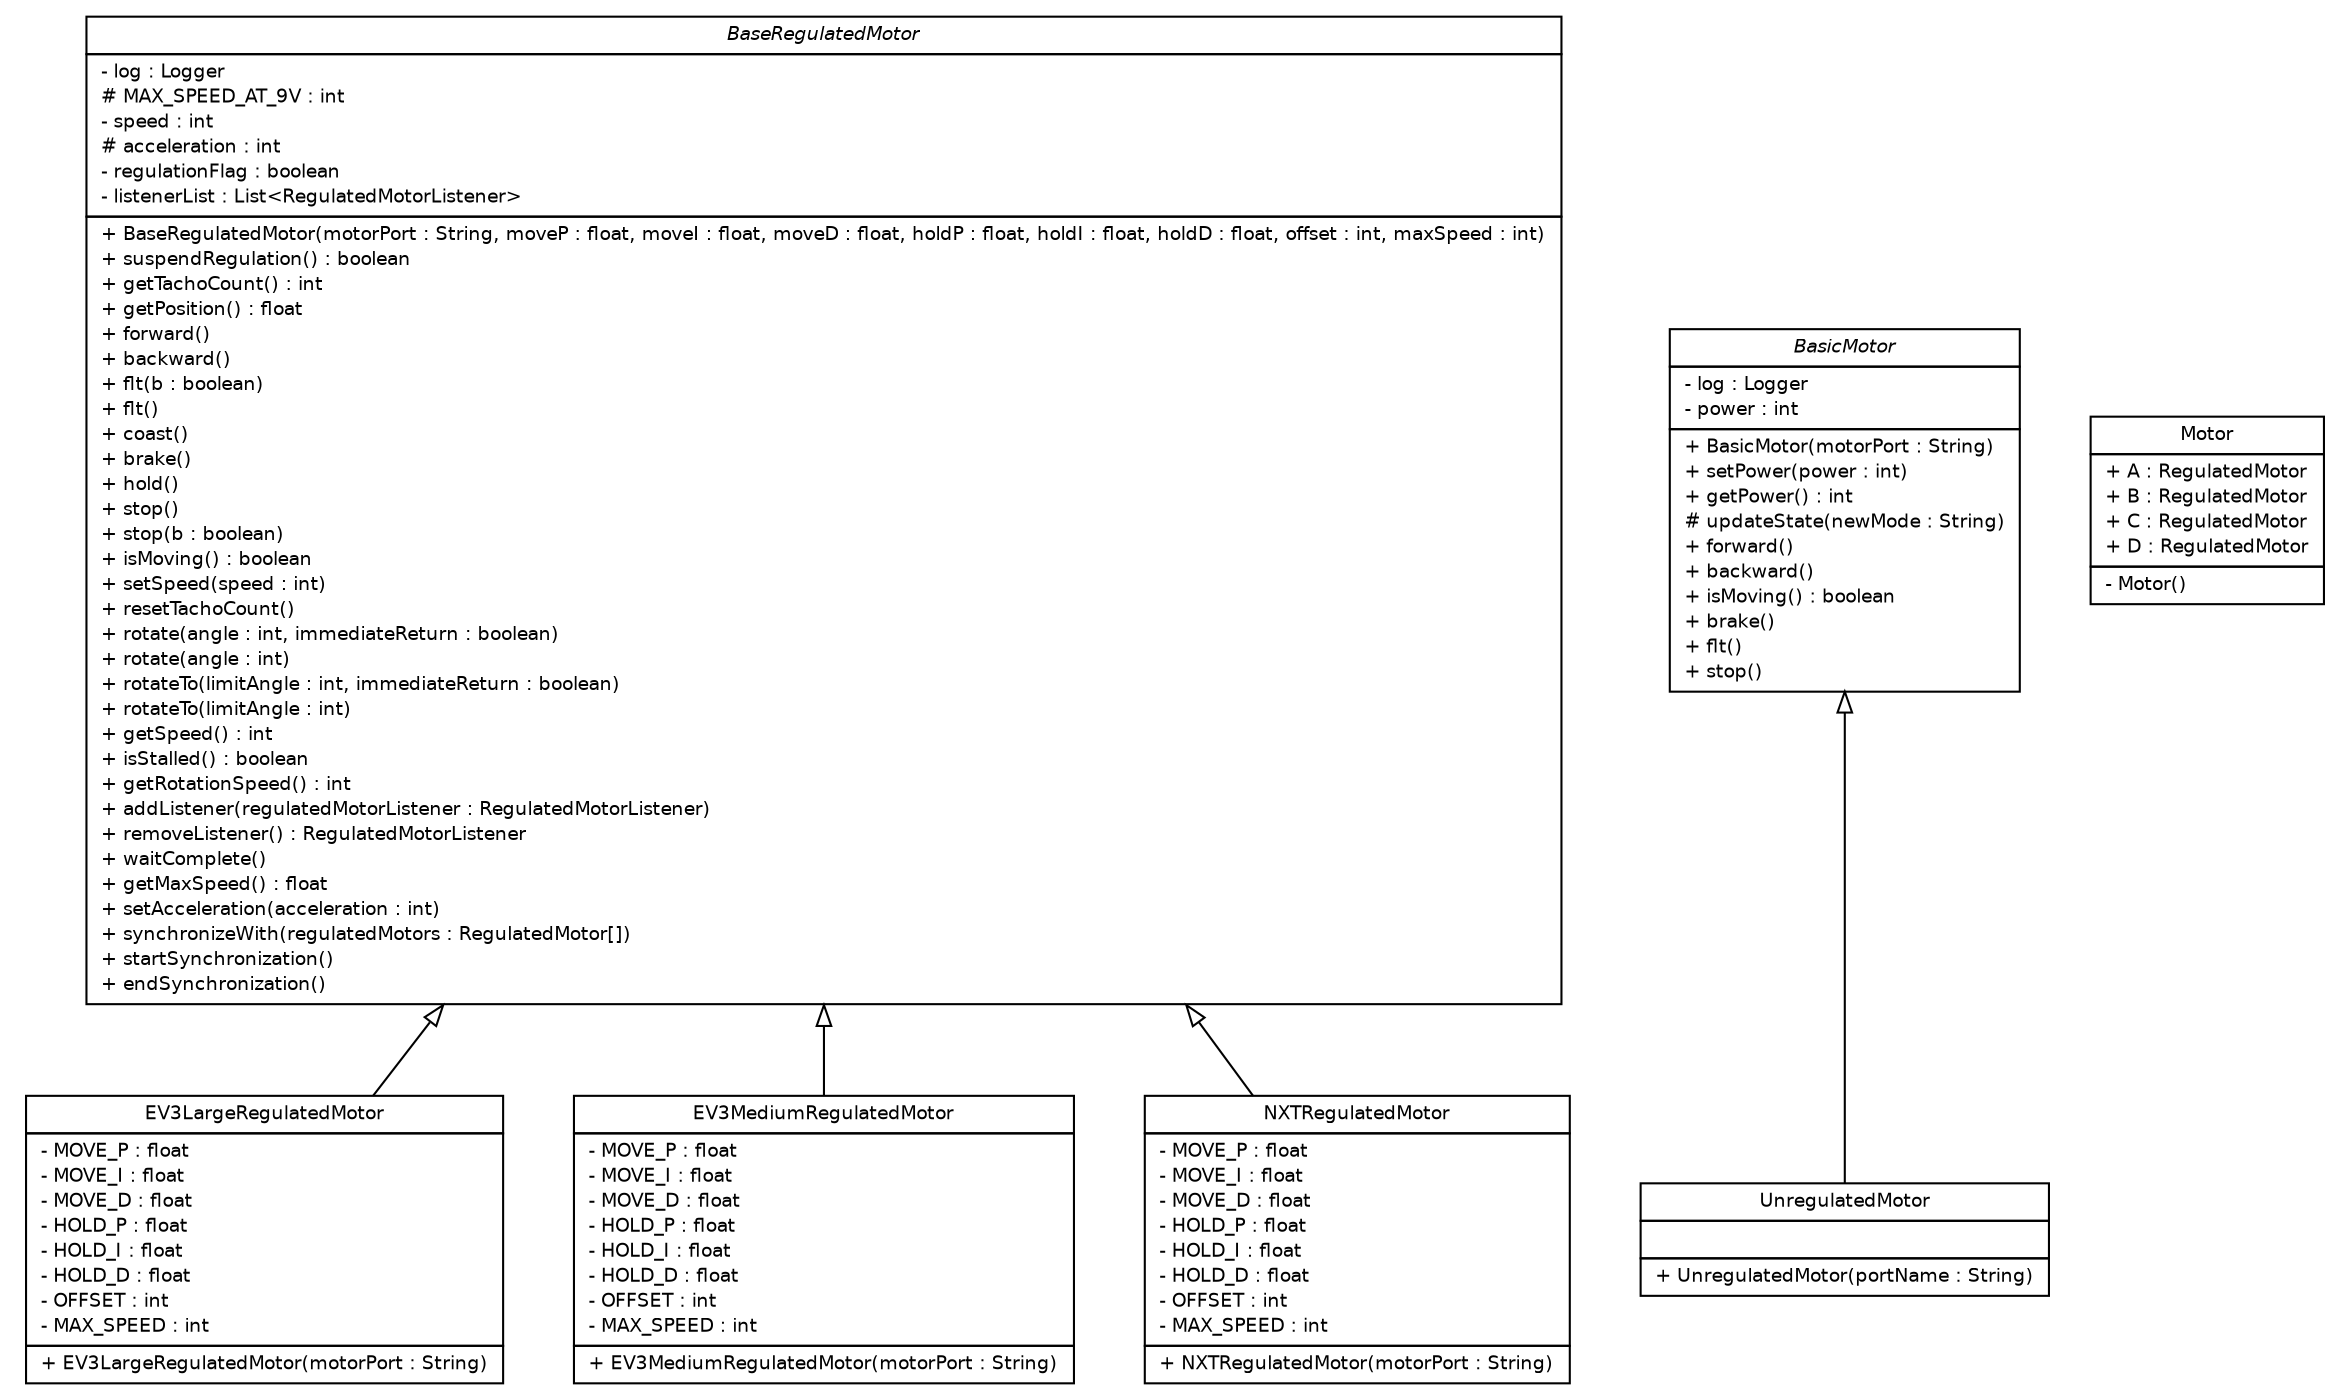 #!/usr/local/bin/dot
#
# Class diagram 
# Generated by UMLGraph version R5_6-24-gf6e263 (http://www.umlgraph.org/)
#

digraph G {
	edge [fontname="Helvetica",fontsize=10,labelfontname="Helvetica",labelfontsize=10];
	node [fontname="Helvetica",fontsize=10,shape=plaintext];
	nodesep=0.25;
	ranksep=0.5;
	// ev3dev.actuators.lego.motors.BaseRegulatedMotor
	c95 [label=<<table title="ev3dev.actuators.lego.motors.BaseRegulatedMotor" border="0" cellborder="1" cellspacing="0" cellpadding="2" port="p" href="./BaseRegulatedMotor.html">
		<tr><td><table border="0" cellspacing="0" cellpadding="1">
<tr><td align="center" balign="center"><font face="Helvetica-Oblique"> BaseRegulatedMotor </font></td></tr>
		</table></td></tr>
		<tr><td><table border="0" cellspacing="0" cellpadding="1">
<tr><td align="left" balign="left"> - log : Logger </td></tr>
<tr><td align="left" balign="left"> # MAX_SPEED_AT_9V : int </td></tr>
<tr><td align="left" balign="left"> - speed : int </td></tr>
<tr><td align="left" balign="left"> # acceleration : int </td></tr>
<tr><td align="left" balign="left"> - regulationFlag : boolean </td></tr>
<tr><td align="left" balign="left"> - listenerList : List&lt;RegulatedMotorListener&gt; </td></tr>
		</table></td></tr>
		<tr><td><table border="0" cellspacing="0" cellpadding="1">
<tr><td align="left" balign="left"> + BaseRegulatedMotor(motorPort : String, moveP : float, moveI : float, moveD : float, holdP : float, holdI : float, holdD : float, offset : int, maxSpeed : int) </td></tr>
<tr><td align="left" balign="left"> + suspendRegulation() : boolean </td></tr>
<tr><td align="left" balign="left"> + getTachoCount() : int </td></tr>
<tr><td align="left" balign="left"> + getPosition() : float </td></tr>
<tr><td align="left" balign="left"> + forward() </td></tr>
<tr><td align="left" balign="left"> + backward() </td></tr>
<tr><td align="left" balign="left"> + flt(b : boolean) </td></tr>
<tr><td align="left" balign="left"> + flt() </td></tr>
<tr><td align="left" balign="left"> + coast() </td></tr>
<tr><td align="left" balign="left"> + brake() </td></tr>
<tr><td align="left" balign="left"> + hold() </td></tr>
<tr><td align="left" balign="left"> + stop() </td></tr>
<tr><td align="left" balign="left"> + stop(b : boolean) </td></tr>
<tr><td align="left" balign="left"> + isMoving() : boolean </td></tr>
<tr><td align="left" balign="left"> + setSpeed(speed : int) </td></tr>
<tr><td align="left" balign="left"> + resetTachoCount() </td></tr>
<tr><td align="left" balign="left"> + rotate(angle : int, immediateReturn : boolean) </td></tr>
<tr><td align="left" balign="left"> + rotate(angle : int) </td></tr>
<tr><td align="left" balign="left"> + rotateTo(limitAngle : int, immediateReturn : boolean) </td></tr>
<tr><td align="left" balign="left"> + rotateTo(limitAngle : int) </td></tr>
<tr><td align="left" balign="left"> + getSpeed() : int </td></tr>
<tr><td align="left" balign="left"> + isStalled() : boolean </td></tr>
<tr><td align="left" balign="left"> + getRotationSpeed() : int </td></tr>
<tr><td align="left" balign="left"> + addListener(regulatedMotorListener : RegulatedMotorListener) </td></tr>
<tr><td align="left" balign="left"> + removeListener() : RegulatedMotorListener </td></tr>
<tr><td align="left" balign="left"> + waitComplete() </td></tr>
<tr><td align="left" balign="left"> + getMaxSpeed() : float </td></tr>
<tr><td align="left" balign="left"> + setAcceleration(acceleration : int) </td></tr>
<tr><td align="left" balign="left"> + synchronizeWith(regulatedMotors : RegulatedMotor[]) </td></tr>
<tr><td align="left" balign="left"> + startSynchronization() </td></tr>
<tr><td align="left" balign="left"> + endSynchronization() </td></tr>
		</table></td></tr>
		</table>>, URL="./BaseRegulatedMotor.html", fontname="Helvetica", fontcolor="black", fontsize=9.0];
	// ev3dev.actuators.lego.motors.BasicMotor
	c96 [label=<<table title="ev3dev.actuators.lego.motors.BasicMotor" border="0" cellborder="1" cellspacing="0" cellpadding="2" port="p" href="./BasicMotor.html">
		<tr><td><table border="0" cellspacing="0" cellpadding="1">
<tr><td align="center" balign="center"><font face="Helvetica-Oblique"> BasicMotor </font></td></tr>
		</table></td></tr>
		<tr><td><table border="0" cellspacing="0" cellpadding="1">
<tr><td align="left" balign="left"> - log : Logger </td></tr>
<tr><td align="left" balign="left"> - power : int </td></tr>
		</table></td></tr>
		<tr><td><table border="0" cellspacing="0" cellpadding="1">
<tr><td align="left" balign="left"> + BasicMotor(motorPort : String) </td></tr>
<tr><td align="left" balign="left"> + setPower(power : int) </td></tr>
<tr><td align="left" balign="left"> + getPower() : int </td></tr>
<tr><td align="left" balign="left"> # updateState(newMode : String) </td></tr>
<tr><td align="left" balign="left"> + forward() </td></tr>
<tr><td align="left" balign="left"> + backward() </td></tr>
<tr><td align="left" balign="left"> + isMoving() : boolean </td></tr>
<tr><td align="left" balign="left"> + brake() </td></tr>
<tr><td align="left" balign="left"> + flt() </td></tr>
<tr><td align="left" balign="left"> + stop() </td></tr>
		</table></td></tr>
		</table>>, URL="./BasicMotor.html", fontname="Helvetica", fontcolor="black", fontsize=9.0];
	// ev3dev.actuators.lego.motors.EV3LargeRegulatedMotor
	c97 [label=<<table title="ev3dev.actuators.lego.motors.EV3LargeRegulatedMotor" border="0" cellborder="1" cellspacing="0" cellpadding="2" port="p" href="./EV3LargeRegulatedMotor.html">
		<tr><td><table border="0" cellspacing="0" cellpadding="1">
<tr><td align="center" balign="center"> EV3LargeRegulatedMotor </td></tr>
		</table></td></tr>
		<tr><td><table border="0" cellspacing="0" cellpadding="1">
<tr><td align="left" balign="left"> - MOVE_P : float </td></tr>
<tr><td align="left" balign="left"> - MOVE_I : float </td></tr>
<tr><td align="left" balign="left"> - MOVE_D : float </td></tr>
<tr><td align="left" balign="left"> - HOLD_P : float </td></tr>
<tr><td align="left" balign="left"> - HOLD_I : float </td></tr>
<tr><td align="left" balign="left"> - HOLD_D : float </td></tr>
<tr><td align="left" balign="left"> - OFFSET : int </td></tr>
<tr><td align="left" balign="left"> - MAX_SPEED : int </td></tr>
		</table></td></tr>
		<tr><td><table border="0" cellspacing="0" cellpadding="1">
<tr><td align="left" balign="left"> + EV3LargeRegulatedMotor(motorPort : String) </td></tr>
		</table></td></tr>
		</table>>, URL="./EV3LargeRegulatedMotor.html", fontname="Helvetica", fontcolor="black", fontsize=9.0];
	// ev3dev.actuators.lego.motors.EV3MediumRegulatedMotor
	c98 [label=<<table title="ev3dev.actuators.lego.motors.EV3MediumRegulatedMotor" border="0" cellborder="1" cellspacing="0" cellpadding="2" port="p" href="./EV3MediumRegulatedMotor.html">
		<tr><td><table border="0" cellspacing="0" cellpadding="1">
<tr><td align="center" balign="center"> EV3MediumRegulatedMotor </td></tr>
		</table></td></tr>
		<tr><td><table border="0" cellspacing="0" cellpadding="1">
<tr><td align="left" balign="left"> - MOVE_P : float </td></tr>
<tr><td align="left" balign="left"> - MOVE_I : float </td></tr>
<tr><td align="left" balign="left"> - MOVE_D : float </td></tr>
<tr><td align="left" balign="left"> - HOLD_P : float </td></tr>
<tr><td align="left" balign="left"> - HOLD_I : float </td></tr>
<tr><td align="left" balign="left"> - HOLD_D : float </td></tr>
<tr><td align="left" balign="left"> - OFFSET : int </td></tr>
<tr><td align="left" balign="left"> - MAX_SPEED : int </td></tr>
		</table></td></tr>
		<tr><td><table border="0" cellspacing="0" cellpadding="1">
<tr><td align="left" balign="left"> + EV3MediumRegulatedMotor(motorPort : String) </td></tr>
		</table></td></tr>
		</table>>, URL="./EV3MediumRegulatedMotor.html", fontname="Helvetica", fontcolor="black", fontsize=9.0];
	// ev3dev.actuators.lego.motors.Motor
	c99 [label=<<table title="ev3dev.actuators.lego.motors.Motor" border="0" cellborder="1" cellspacing="0" cellpadding="2" port="p" href="./Motor.html">
		<tr><td><table border="0" cellspacing="0" cellpadding="1">
<tr><td align="center" balign="center"> Motor </td></tr>
		</table></td></tr>
		<tr><td><table border="0" cellspacing="0" cellpadding="1">
<tr><td align="left" balign="left"> + A : RegulatedMotor </td></tr>
<tr><td align="left" balign="left"> + B : RegulatedMotor </td></tr>
<tr><td align="left" balign="left"> + C : RegulatedMotor </td></tr>
<tr><td align="left" balign="left"> + D : RegulatedMotor </td></tr>
		</table></td></tr>
		<tr><td><table border="0" cellspacing="0" cellpadding="1">
<tr><td align="left" balign="left"> - Motor() </td></tr>
		</table></td></tr>
		</table>>, URL="./Motor.html", fontname="Helvetica", fontcolor="black", fontsize=9.0];
	// ev3dev.actuators.lego.motors.NXTRegulatedMotor
	c100 [label=<<table title="ev3dev.actuators.lego.motors.NXTRegulatedMotor" border="0" cellborder="1" cellspacing="0" cellpadding="2" port="p" href="./NXTRegulatedMotor.html">
		<tr><td><table border="0" cellspacing="0" cellpadding="1">
<tr><td align="center" balign="center"> NXTRegulatedMotor </td></tr>
		</table></td></tr>
		<tr><td><table border="0" cellspacing="0" cellpadding="1">
<tr><td align="left" balign="left"> - MOVE_P : float </td></tr>
<tr><td align="left" balign="left"> - MOVE_I : float </td></tr>
<tr><td align="left" balign="left"> - MOVE_D : float </td></tr>
<tr><td align="left" balign="left"> - HOLD_P : float </td></tr>
<tr><td align="left" balign="left"> - HOLD_I : float </td></tr>
<tr><td align="left" balign="left"> - HOLD_D : float </td></tr>
<tr><td align="left" balign="left"> - OFFSET : int </td></tr>
<tr><td align="left" balign="left"> - MAX_SPEED : int </td></tr>
		</table></td></tr>
		<tr><td><table border="0" cellspacing="0" cellpadding="1">
<tr><td align="left" balign="left"> + NXTRegulatedMotor(motorPort : String) </td></tr>
		</table></td></tr>
		</table>>, URL="./NXTRegulatedMotor.html", fontname="Helvetica", fontcolor="black", fontsize=9.0];
	// ev3dev.actuators.lego.motors.UnregulatedMotor
	c101 [label=<<table title="ev3dev.actuators.lego.motors.UnregulatedMotor" border="0" cellborder="1" cellspacing="0" cellpadding="2" port="p" href="./UnregulatedMotor.html">
		<tr><td><table border="0" cellspacing="0" cellpadding="1">
<tr><td align="center" balign="center"> UnregulatedMotor </td></tr>
		</table></td></tr>
		<tr><td><table border="0" cellspacing="0" cellpadding="1">
<tr><td align="left" balign="left">  </td></tr>
		</table></td></tr>
		<tr><td><table border="0" cellspacing="0" cellpadding="1">
<tr><td align="left" balign="left"> + UnregulatedMotor(portName : String) </td></tr>
		</table></td></tr>
		</table>>, URL="./UnregulatedMotor.html", fontname="Helvetica", fontcolor="black", fontsize=9.0];
	//ev3dev.actuators.lego.motors.EV3LargeRegulatedMotor extends ev3dev.actuators.lego.motors.BaseRegulatedMotor
	c95:p -> c97:p [dir=back,arrowtail=empty];
	//ev3dev.actuators.lego.motors.EV3MediumRegulatedMotor extends ev3dev.actuators.lego.motors.BaseRegulatedMotor
	c95:p -> c98:p [dir=back,arrowtail=empty];
	//ev3dev.actuators.lego.motors.NXTRegulatedMotor extends ev3dev.actuators.lego.motors.BaseRegulatedMotor
	c95:p -> c100:p [dir=back,arrowtail=empty];
	//ev3dev.actuators.lego.motors.UnregulatedMotor extends ev3dev.actuators.lego.motors.BasicMotor
	c96:p -> c101:p [dir=back,arrowtail=empty];
}

